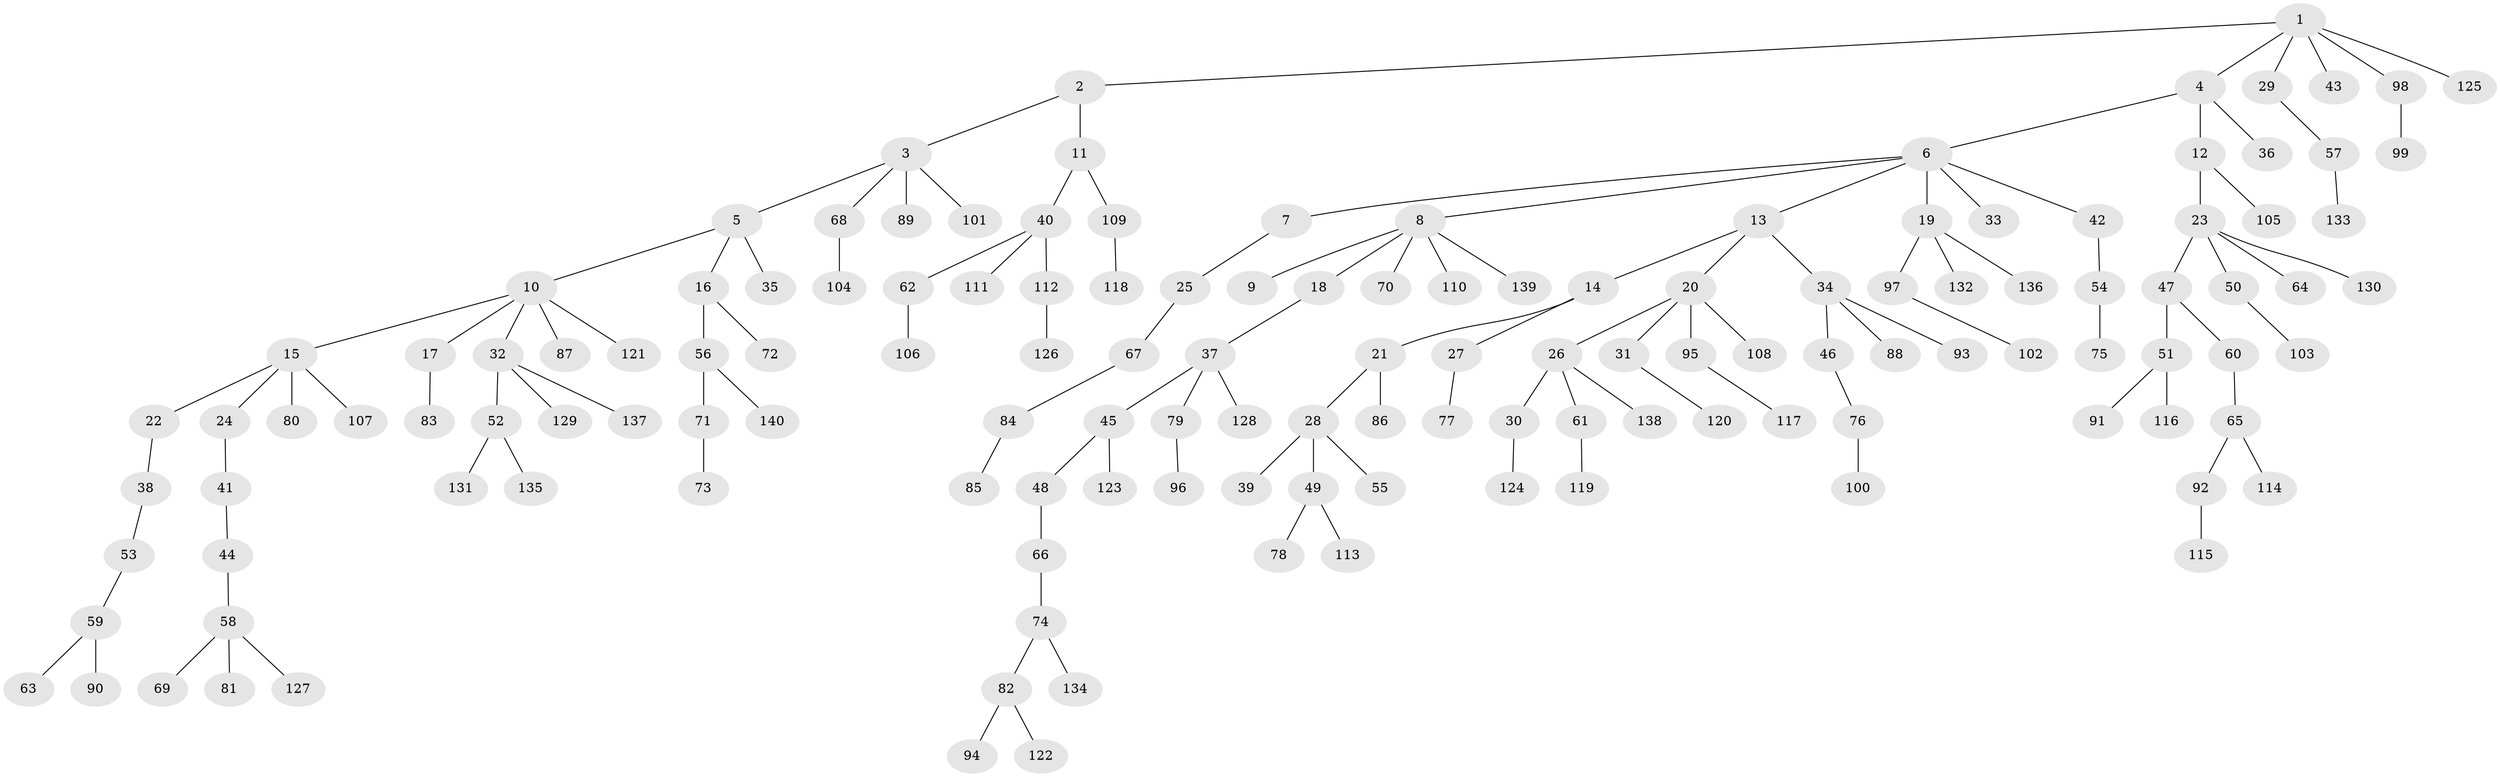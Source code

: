// Generated by graph-tools (version 1.1) at 2025/50/03/09/25 03:50:20]
// undirected, 140 vertices, 139 edges
graph export_dot {
graph [start="1"]
  node [color=gray90,style=filled];
  1;
  2;
  3;
  4;
  5;
  6;
  7;
  8;
  9;
  10;
  11;
  12;
  13;
  14;
  15;
  16;
  17;
  18;
  19;
  20;
  21;
  22;
  23;
  24;
  25;
  26;
  27;
  28;
  29;
  30;
  31;
  32;
  33;
  34;
  35;
  36;
  37;
  38;
  39;
  40;
  41;
  42;
  43;
  44;
  45;
  46;
  47;
  48;
  49;
  50;
  51;
  52;
  53;
  54;
  55;
  56;
  57;
  58;
  59;
  60;
  61;
  62;
  63;
  64;
  65;
  66;
  67;
  68;
  69;
  70;
  71;
  72;
  73;
  74;
  75;
  76;
  77;
  78;
  79;
  80;
  81;
  82;
  83;
  84;
  85;
  86;
  87;
  88;
  89;
  90;
  91;
  92;
  93;
  94;
  95;
  96;
  97;
  98;
  99;
  100;
  101;
  102;
  103;
  104;
  105;
  106;
  107;
  108;
  109;
  110;
  111;
  112;
  113;
  114;
  115;
  116;
  117;
  118;
  119;
  120;
  121;
  122;
  123;
  124;
  125;
  126;
  127;
  128;
  129;
  130;
  131;
  132;
  133;
  134;
  135;
  136;
  137;
  138;
  139;
  140;
  1 -- 2;
  1 -- 4;
  1 -- 29;
  1 -- 43;
  1 -- 98;
  1 -- 125;
  2 -- 3;
  2 -- 11;
  3 -- 5;
  3 -- 68;
  3 -- 89;
  3 -- 101;
  4 -- 6;
  4 -- 12;
  4 -- 36;
  5 -- 10;
  5 -- 16;
  5 -- 35;
  6 -- 7;
  6 -- 8;
  6 -- 13;
  6 -- 19;
  6 -- 33;
  6 -- 42;
  7 -- 25;
  8 -- 9;
  8 -- 18;
  8 -- 70;
  8 -- 110;
  8 -- 139;
  10 -- 15;
  10 -- 17;
  10 -- 32;
  10 -- 87;
  10 -- 121;
  11 -- 40;
  11 -- 109;
  12 -- 23;
  12 -- 105;
  13 -- 14;
  13 -- 20;
  13 -- 34;
  14 -- 21;
  14 -- 27;
  15 -- 22;
  15 -- 24;
  15 -- 80;
  15 -- 107;
  16 -- 56;
  16 -- 72;
  17 -- 83;
  18 -- 37;
  19 -- 97;
  19 -- 132;
  19 -- 136;
  20 -- 26;
  20 -- 31;
  20 -- 95;
  20 -- 108;
  21 -- 28;
  21 -- 86;
  22 -- 38;
  23 -- 47;
  23 -- 50;
  23 -- 64;
  23 -- 130;
  24 -- 41;
  25 -- 67;
  26 -- 30;
  26 -- 61;
  26 -- 138;
  27 -- 77;
  28 -- 39;
  28 -- 49;
  28 -- 55;
  29 -- 57;
  30 -- 124;
  31 -- 120;
  32 -- 52;
  32 -- 129;
  32 -- 137;
  34 -- 46;
  34 -- 88;
  34 -- 93;
  37 -- 45;
  37 -- 79;
  37 -- 128;
  38 -- 53;
  40 -- 62;
  40 -- 111;
  40 -- 112;
  41 -- 44;
  42 -- 54;
  44 -- 58;
  45 -- 48;
  45 -- 123;
  46 -- 76;
  47 -- 51;
  47 -- 60;
  48 -- 66;
  49 -- 78;
  49 -- 113;
  50 -- 103;
  51 -- 91;
  51 -- 116;
  52 -- 131;
  52 -- 135;
  53 -- 59;
  54 -- 75;
  56 -- 71;
  56 -- 140;
  57 -- 133;
  58 -- 69;
  58 -- 81;
  58 -- 127;
  59 -- 63;
  59 -- 90;
  60 -- 65;
  61 -- 119;
  62 -- 106;
  65 -- 92;
  65 -- 114;
  66 -- 74;
  67 -- 84;
  68 -- 104;
  71 -- 73;
  74 -- 82;
  74 -- 134;
  76 -- 100;
  79 -- 96;
  82 -- 94;
  82 -- 122;
  84 -- 85;
  92 -- 115;
  95 -- 117;
  97 -- 102;
  98 -- 99;
  109 -- 118;
  112 -- 126;
}
